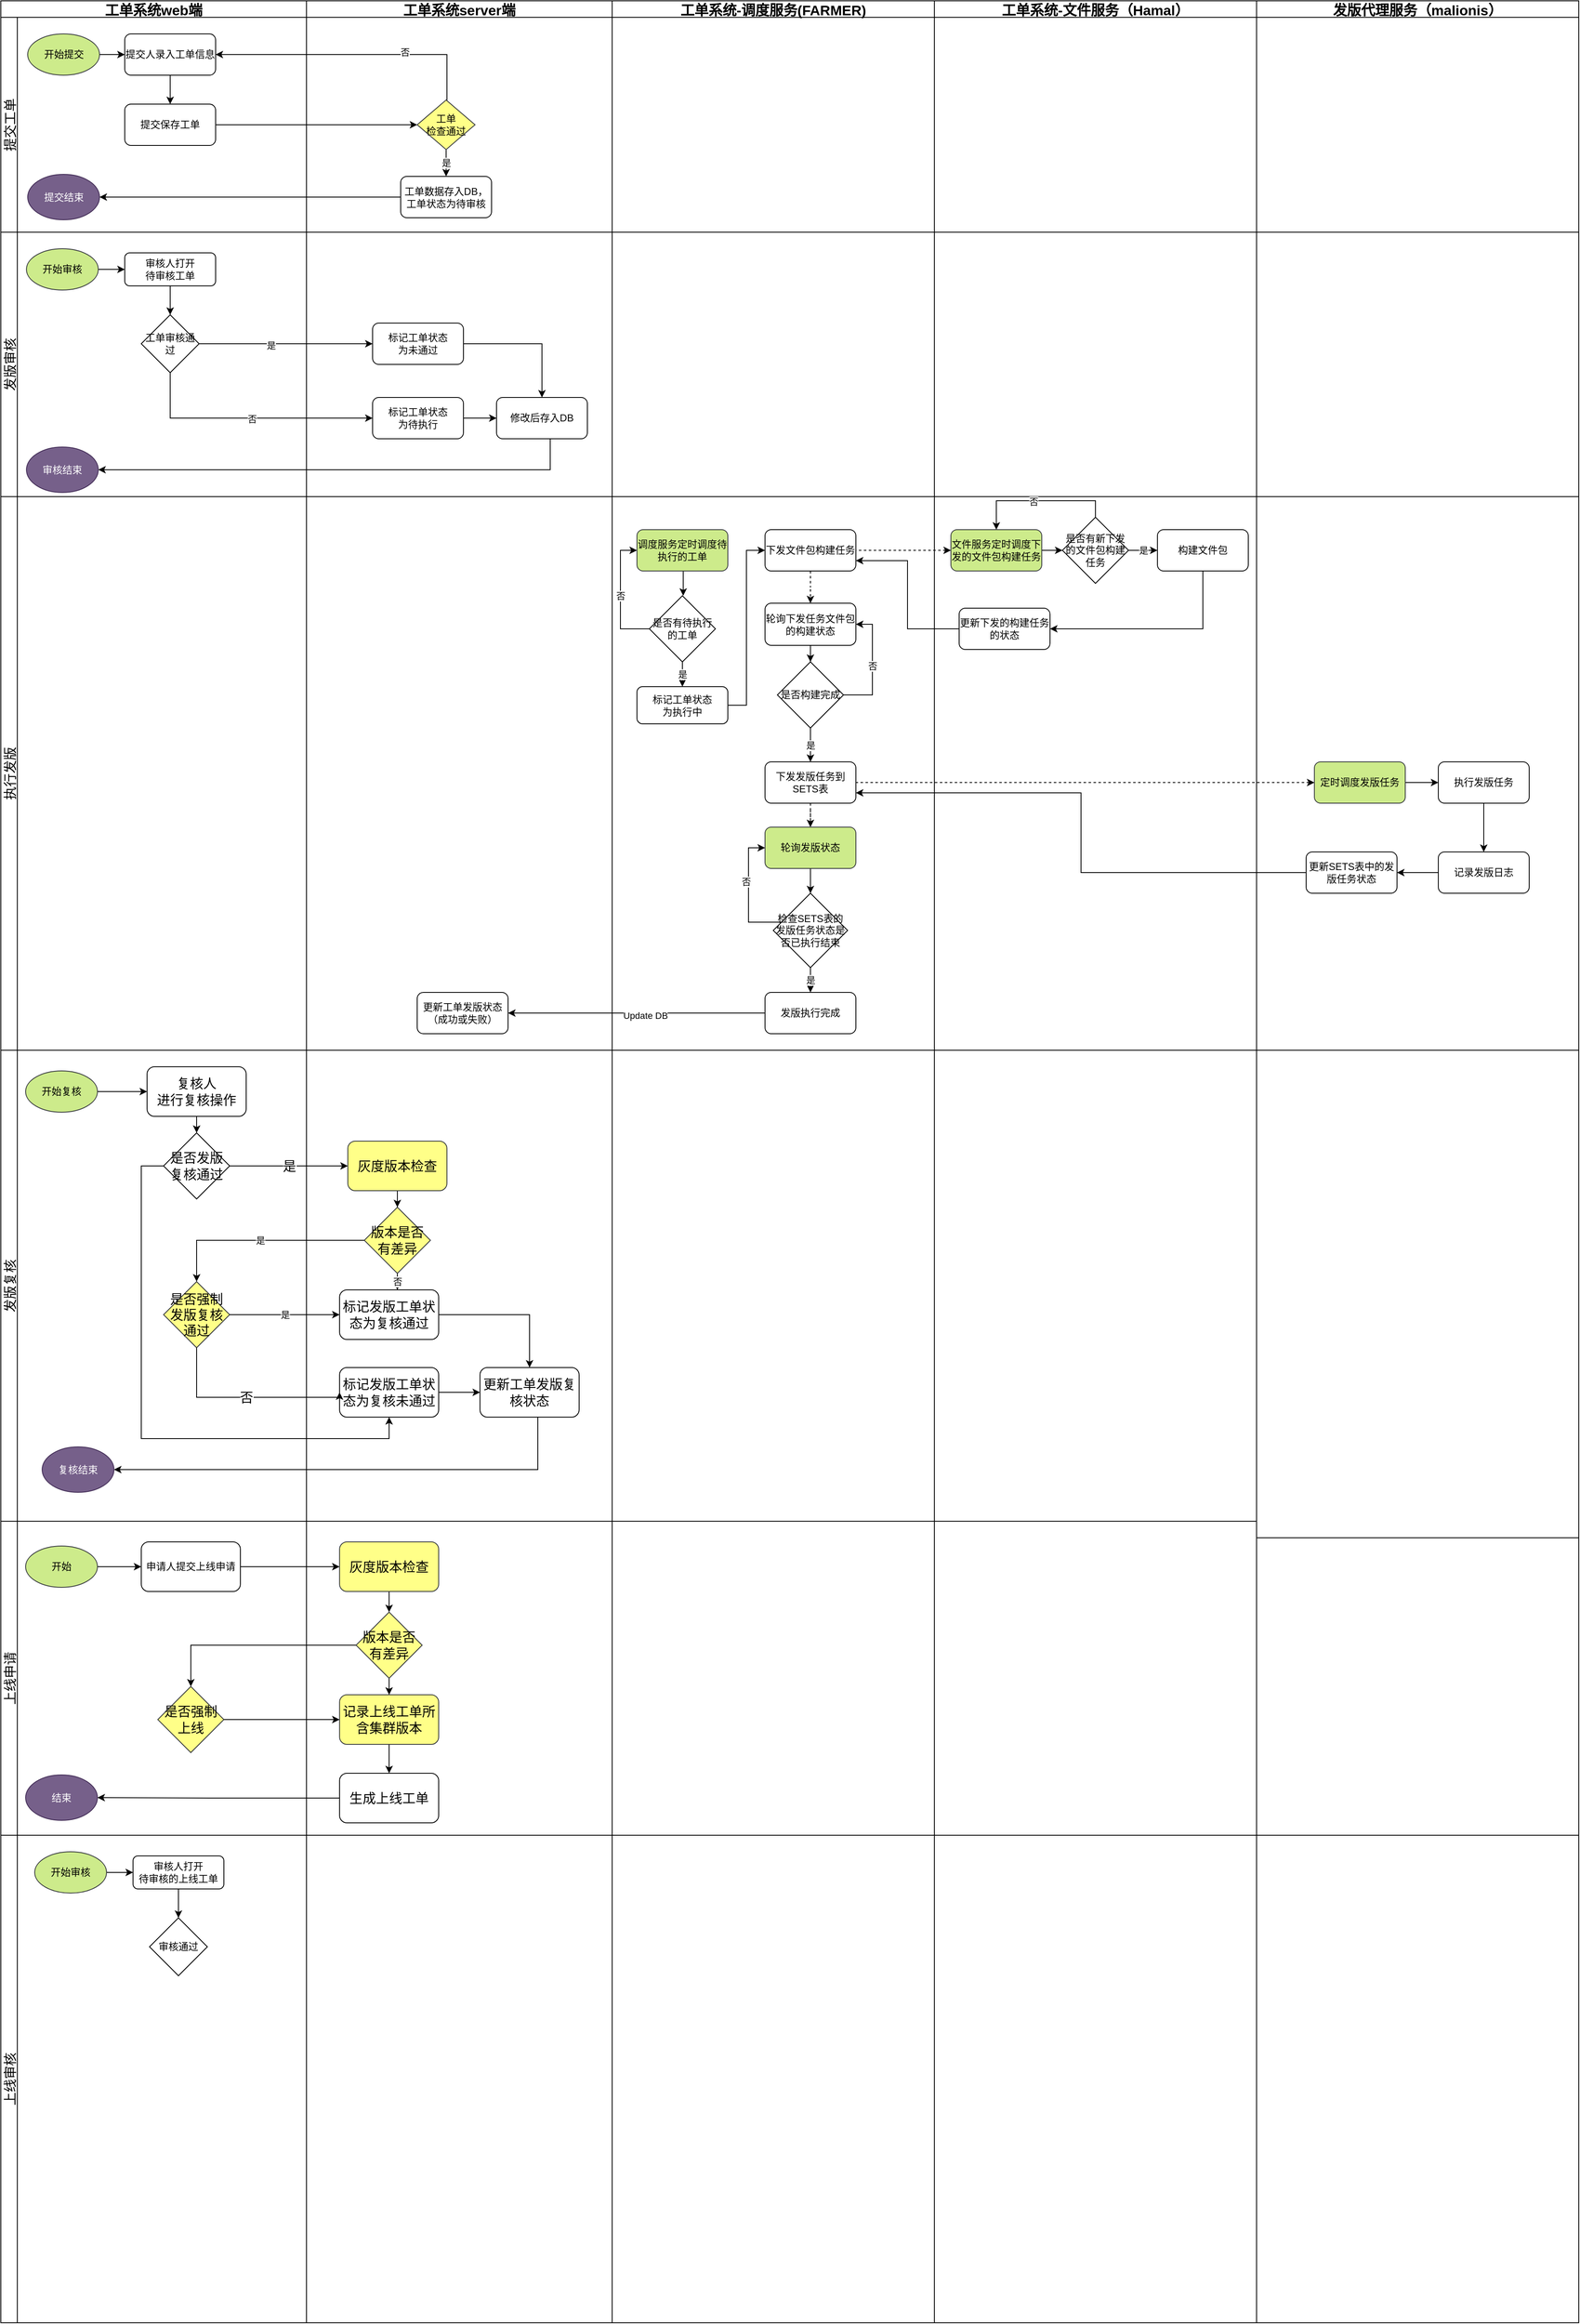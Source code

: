 <mxfile version="20.3.3" type="github">
  <diagram id="n53V0-UhPjgtem-jmb5G" name="第 1 页">
    <mxGraphModel dx="1503" dy="828" grid="1" gridSize="10" guides="1" tooltips="1" connect="1" arrows="1" fold="1" page="1" pageScale="1" pageWidth="827" pageHeight="1169" math="0" shadow="0">
      <root>
        <mxCell id="0" />
        <mxCell id="1" parent="0" />
        <mxCell id="-kGAtnwoqszsTnGILX-w-26" value="工单系统web端" style="swimlane;childLayout=stackLayout;resizeParent=1;resizeParentMax=0;horizontal=1;startSize=20;horizontalStack=0;fillColor=none;gradientColor=none;fontStyle=1;fontSize=17;" parent="1" vertex="1">
          <mxGeometry x="10" y="70" width="370" height="2810" as="geometry">
            <mxRectangle x="10" y="70" width="160" height="30" as="alternateBounds" />
          </mxGeometry>
        </mxCell>
        <mxCell id="-kGAtnwoqszsTnGILX-w-27" value="提交工单" style="swimlane;startSize=20;horizontal=0;fillColor=none;gradientColor=none;fontSize=16;fontStyle=0" parent="-kGAtnwoqszsTnGILX-w-26" vertex="1">
          <mxGeometry y="20" width="370" height="260" as="geometry" />
        </mxCell>
        <mxCell id="-kGAtnwoqszsTnGILX-w-62" value="提交保存工单" style="rounded=1;whiteSpace=wrap;html=1;fillColor=none;gradientColor=none;" parent="-kGAtnwoqszsTnGILX-w-27" vertex="1">
          <mxGeometry x="150" y="105" width="110" height="50" as="geometry" />
        </mxCell>
        <mxCell id="-kGAtnwoqszsTnGILX-w-72" style="edgeStyle=orthogonalEdgeStyle;rounded=0;orthogonalLoop=1;jettySize=auto;html=1;entryX=0.5;entryY=0;entryDx=0;entryDy=0;" parent="-kGAtnwoqszsTnGILX-w-27" source="-kGAtnwoqszsTnGILX-w-70" target="-kGAtnwoqszsTnGILX-w-62" edge="1">
          <mxGeometry relative="1" as="geometry" />
        </mxCell>
        <mxCell id="-kGAtnwoqszsTnGILX-w-70" value="提交人录入工单信息" style="rounded=1;whiteSpace=wrap;html=1;fillColor=none;gradientColor=none;" parent="-kGAtnwoqszsTnGILX-w-27" vertex="1">
          <mxGeometry x="150" y="20" width="110" height="50" as="geometry" />
        </mxCell>
        <mxCell id="-kGAtnwoqszsTnGILX-w-104" value="提交结束" style="strokeWidth=1;html=1;shape=mxgraph.flowchart.start_1;whiteSpace=wrap;strokeColor=#432D57;fillColor=#76608a;fontColor=#ffffff;" parent="-kGAtnwoqszsTnGILX-w-27" vertex="1">
          <mxGeometry x="32.5" y="190" width="87" height="55" as="geometry" />
        </mxCell>
        <mxCell id="gG1rawxMJscciwoJlw1L-44" style="edgeStyle=orthogonalEdgeStyle;rounded=0;orthogonalLoop=1;jettySize=auto;html=1;entryX=0;entryY=0.5;entryDx=0;entryDy=0;" edge="1" parent="-kGAtnwoqszsTnGILX-w-27" source="-kGAtnwoqszsTnGILX-w-105" target="-kGAtnwoqszsTnGILX-w-70">
          <mxGeometry relative="1" as="geometry" />
        </mxCell>
        <mxCell id="-kGAtnwoqszsTnGILX-w-105" value="开始提交" style="ellipse;whiteSpace=wrap;html=1;strokeColor=#36393d;strokeWidth=1;fillColor=#cdeb8b;" parent="-kGAtnwoqszsTnGILX-w-27" vertex="1">
          <mxGeometry x="32.5" y="20" width="87" height="50" as="geometry" />
        </mxCell>
        <mxCell id="-kGAtnwoqszsTnGILX-w-28" value="发版审核" style="swimlane;startSize=20;horizontal=0;fillColor=none;gradientColor=none;fontSize=16;fontStyle=0" parent="-kGAtnwoqszsTnGILX-w-26" vertex="1">
          <mxGeometry y="280" width="370" height="320" as="geometry" />
        </mxCell>
        <mxCell id="-kGAtnwoqszsTnGILX-w-99" style="edgeStyle=orthogonalEdgeStyle;rounded=0;orthogonalLoop=1;jettySize=auto;html=1;" parent="-kGAtnwoqszsTnGILX-w-28" source="-kGAtnwoqszsTnGILX-w-97" target="-kGAtnwoqszsTnGILX-w-98" edge="1">
          <mxGeometry relative="1" as="geometry" />
        </mxCell>
        <mxCell id="-kGAtnwoqszsTnGILX-w-97" value="审核人打开&lt;br&gt;待审核工单" style="rounded=1;whiteSpace=wrap;html=1;fillColor=none;gradientColor=none;" parent="-kGAtnwoqszsTnGILX-w-28" vertex="1">
          <mxGeometry x="150" y="25" width="110" height="40" as="geometry" />
        </mxCell>
        <mxCell id="-kGAtnwoqszsTnGILX-w-98" value="工单审核通过" style="strokeWidth=1;html=1;shape=mxgraph.flowchart.decision;whiteSpace=wrap;fillColor=none;gradientColor=none;strokeColor=default;" parent="-kGAtnwoqszsTnGILX-w-28" vertex="1">
          <mxGeometry x="170" y="100" width="70" height="70" as="geometry" />
        </mxCell>
        <mxCell id="gG1rawxMJscciwoJlw1L-43" style="edgeStyle=orthogonalEdgeStyle;rounded=0;orthogonalLoop=1;jettySize=auto;html=1;entryX=0;entryY=0.5;entryDx=0;entryDy=0;" edge="1" parent="-kGAtnwoqszsTnGILX-w-28" source="-kGAtnwoqszsTnGILX-w-109" target="-kGAtnwoqszsTnGILX-w-97">
          <mxGeometry relative="1" as="geometry" />
        </mxCell>
        <mxCell id="-kGAtnwoqszsTnGILX-w-109" value="开始审核" style="ellipse;whiteSpace=wrap;html=1;strokeColor=#36393d;strokeWidth=1;fillColor=#cdeb8b;" parent="-kGAtnwoqszsTnGILX-w-28" vertex="1">
          <mxGeometry x="31" y="20" width="87" height="50" as="geometry" />
        </mxCell>
        <mxCell id="-kGAtnwoqszsTnGILX-w-111" value="审核结束" style="strokeWidth=1;html=1;shape=mxgraph.flowchart.start_1;whiteSpace=wrap;strokeColor=#432D57;fillColor=#76608a;fontColor=#ffffff;" parent="-kGAtnwoqszsTnGILX-w-28" vertex="1">
          <mxGeometry x="31" y="260" width="87" height="55" as="geometry" />
        </mxCell>
        <mxCell id="-kGAtnwoqszsTnGILX-w-29" value="执行发版" style="swimlane;startSize=20;horizontal=0;fillColor=none;gradientColor=none;fontSize=16;fontStyle=0" parent="-kGAtnwoqszsTnGILX-w-26" vertex="1">
          <mxGeometry y="600" width="370" height="670" as="geometry" />
        </mxCell>
        <mxCell id="-kGAtnwoqszsTnGILX-w-30" value="发版复核" style="swimlane;startSize=20;horizontal=0;fillColor=none;gradientColor=none;fontStyle=0;fontSize=16;" parent="-kGAtnwoqszsTnGILX-w-26" vertex="1">
          <mxGeometry y="1270" width="370" height="570" as="geometry">
            <mxRectangle y="1380" width="370" height="30" as="alternateBounds" />
          </mxGeometry>
        </mxCell>
        <mxCell id="gG1rawxMJscciwoJlw1L-47" style="edgeStyle=orthogonalEdgeStyle;rounded=0;orthogonalLoop=1;jettySize=auto;html=1;entryX=0;entryY=0.5;entryDx=0;entryDy=0;" edge="1" parent="-kGAtnwoqszsTnGILX-w-30" source="-kGAtnwoqszsTnGILX-w-246" target="-kGAtnwoqszsTnGILX-w-247">
          <mxGeometry relative="1" as="geometry" />
        </mxCell>
        <mxCell id="-kGAtnwoqszsTnGILX-w-246" value="开始复核" style="ellipse;whiteSpace=wrap;html=1;strokeColor=#36393d;strokeWidth=1;fillColor=#cdeb8b;" parent="-kGAtnwoqszsTnGILX-w-30" vertex="1">
          <mxGeometry x="30" y="25" width="87" height="50" as="geometry" />
        </mxCell>
        <mxCell id="gG1rawxMJscciwoJlw1L-48" style="edgeStyle=orthogonalEdgeStyle;rounded=0;orthogonalLoop=1;jettySize=auto;html=1;exitX=0.5;exitY=1;exitDx=0;exitDy=0;entryX=0.5;entryY=0;entryDx=0;entryDy=0;" edge="1" parent="-kGAtnwoqszsTnGILX-w-30" source="-kGAtnwoqszsTnGILX-w-247" target="-kGAtnwoqszsTnGILX-w-249">
          <mxGeometry relative="1" as="geometry" />
        </mxCell>
        <mxCell id="-kGAtnwoqszsTnGILX-w-247" value="复核人&lt;br&gt;进行复核操作" style="rounded=1;whiteSpace=wrap;html=1;strokeColor=default;strokeWidth=1;fontSize=16;fillColor=none;gradientColor=none;" parent="-kGAtnwoqszsTnGILX-w-30" vertex="1">
          <mxGeometry x="177" y="20" width="120" height="60" as="geometry" />
        </mxCell>
        <mxCell id="-kGAtnwoqszsTnGILX-w-249" value="是否发版复核通过" style="rhombus;whiteSpace=wrap;html=1;strokeColor=default;strokeWidth=1;fontSize=16;fillColor=none;gradientColor=none;" parent="-kGAtnwoqszsTnGILX-w-30" vertex="1">
          <mxGeometry x="197" y="100" width="80" height="80" as="geometry" />
        </mxCell>
        <mxCell id="-kGAtnwoqszsTnGILX-w-257" value="复核结束" style="strokeWidth=1;html=1;shape=mxgraph.flowchart.start_1;whiteSpace=wrap;strokeColor=#432D57;fillColor=#76608a;fontColor=#ffffff;" parent="-kGAtnwoqszsTnGILX-w-30" vertex="1">
          <mxGeometry x="50" y="480" width="87" height="55" as="geometry" />
        </mxCell>
        <mxCell id="-kGAtnwoqszsTnGILX-w-267" value="是否强制发版复核通过" style="rhombus;whiteSpace=wrap;html=1;strokeColor=#36393d;strokeWidth=1;fontSize=16;fillColor=#ffff88;" parent="-kGAtnwoqszsTnGILX-w-30" vertex="1">
          <mxGeometry x="197" y="280" width="80" height="80" as="geometry" />
        </mxCell>
        <mxCell id="-kGAtnwoqszsTnGILX-w-281" value="上线申请" style="swimlane;startSize=20;horizontal=0;fillColor=none;gradientColor=none;fontStyle=0;fontSize=16;" parent="-kGAtnwoqszsTnGILX-w-26" vertex="1">
          <mxGeometry y="1840" width="370" height="380" as="geometry" />
        </mxCell>
        <mxCell id="gG1rawxMJscciwoJlw1L-30" value="" style="edgeStyle=orthogonalEdgeStyle;rounded=0;orthogonalLoop=1;jettySize=auto;html=1;" edge="1" parent="-kGAtnwoqszsTnGILX-w-281" source="gG1rawxMJscciwoJlw1L-27" target="gG1rawxMJscciwoJlw1L-29">
          <mxGeometry relative="1" as="geometry" />
        </mxCell>
        <mxCell id="gG1rawxMJscciwoJlw1L-27" value="开始" style="ellipse;whiteSpace=wrap;html=1;strokeColor=#36393d;strokeWidth=1;fillColor=#cdeb8b;" vertex="1" parent="-kGAtnwoqszsTnGILX-w-281">
          <mxGeometry x="30" y="30" width="87" height="50" as="geometry" />
        </mxCell>
        <mxCell id="gG1rawxMJscciwoJlw1L-29" value="申请人提交上线申请" style="rounded=1;whiteSpace=wrap;html=1;strokeWidth=1;" vertex="1" parent="-kGAtnwoqszsTnGILX-w-281">
          <mxGeometry x="170" y="25" width="120" height="60" as="geometry" />
        </mxCell>
        <mxCell id="gG1rawxMJscciwoJlw1L-39" value="是否强制上线" style="rhombus;whiteSpace=wrap;html=1;strokeColor=#36393d;strokeWidth=1;fontSize=16;fillColor=#ffff88;" vertex="1" parent="-kGAtnwoqszsTnGILX-w-281">
          <mxGeometry x="190" y="200" width="80" height="80" as="geometry" />
        </mxCell>
        <mxCell id="gG1rawxMJscciwoJlw1L-42" value="结束" style="strokeWidth=1;html=1;shape=mxgraph.flowchart.start_1;whiteSpace=wrap;strokeColor=#432D57;fillColor=#76608a;fontColor=#ffffff;" vertex="1" parent="-kGAtnwoqszsTnGILX-w-281">
          <mxGeometry x="30" y="307" width="87" height="55" as="geometry" />
        </mxCell>
        <mxCell id="-kGAtnwoqszsTnGILX-w-282" value="上线审核" style="swimlane;startSize=20;horizontal=0;fillColor=none;gradientColor=none;fontStyle=0;fontSize=16;" parent="-kGAtnwoqszsTnGILX-w-26" vertex="1">
          <mxGeometry y="2220" width="370" height="590" as="geometry" />
        </mxCell>
        <mxCell id="gG1rawxMJscciwoJlw1L-57" style="edgeStyle=orthogonalEdgeStyle;rounded=0;orthogonalLoop=1;jettySize=auto;html=1;entryX=0.5;entryY=0;entryDx=0;entryDy=0;entryPerimeter=0;" edge="1" parent="-kGAtnwoqszsTnGILX-w-282" source="gG1rawxMJscciwoJlw1L-53" target="gG1rawxMJscciwoJlw1L-54">
          <mxGeometry relative="1" as="geometry" />
        </mxCell>
        <mxCell id="gG1rawxMJscciwoJlw1L-53" value="审核人打开&lt;br&gt;待审核的上线工单" style="rounded=1;whiteSpace=wrap;html=1;fillColor=none;gradientColor=none;" vertex="1" parent="-kGAtnwoqszsTnGILX-w-282">
          <mxGeometry x="160" y="25" width="110" height="40" as="geometry" />
        </mxCell>
        <mxCell id="gG1rawxMJscciwoJlw1L-54" value="审核通过" style="strokeWidth=1;html=1;shape=mxgraph.flowchart.decision;whiteSpace=wrap;fillColor=none;gradientColor=none;strokeColor=default;" vertex="1" parent="-kGAtnwoqszsTnGILX-w-282">
          <mxGeometry x="180" y="100" width="70" height="70" as="geometry" />
        </mxCell>
        <mxCell id="gG1rawxMJscciwoJlw1L-56" style="edgeStyle=orthogonalEdgeStyle;rounded=0;orthogonalLoop=1;jettySize=auto;html=1;entryX=0;entryY=0.5;entryDx=0;entryDy=0;" edge="1" parent="-kGAtnwoqszsTnGILX-w-282" source="gG1rawxMJscciwoJlw1L-55" target="gG1rawxMJscciwoJlw1L-53">
          <mxGeometry relative="1" as="geometry" />
        </mxCell>
        <mxCell id="gG1rawxMJscciwoJlw1L-55" value="开始审核" style="ellipse;whiteSpace=wrap;html=1;strokeColor=#36393d;strokeWidth=1;fillColor=#cdeb8b;" vertex="1" parent="-kGAtnwoqszsTnGILX-w-282">
          <mxGeometry x="41" y="20" width="87" height="50" as="geometry" />
        </mxCell>
        <mxCell id="-kGAtnwoqszsTnGILX-w-68" style="edgeStyle=orthogonalEdgeStyle;rounded=0;orthogonalLoop=1;jettySize=auto;html=1;entryX=0;entryY=0.5;entryDx=0;entryDy=0;entryPerimeter=0;" parent="1" source="-kGAtnwoqszsTnGILX-w-62" target="-kGAtnwoqszsTnGILX-w-91" edge="1">
          <mxGeometry relative="1" as="geometry">
            <mxPoint x="510" y="295" as="targetPoint" />
          </mxGeometry>
        </mxCell>
        <mxCell id="-kGAtnwoqszsTnGILX-w-86" style="edgeStyle=orthogonalEdgeStyle;rounded=0;orthogonalLoop=1;jettySize=auto;html=1;entryX=1;entryY=0.5;entryDx=0;entryDy=0;exitX=0.5;exitY=0;exitDx=0;exitDy=0;exitPerimeter=0;" parent="1" source="-kGAtnwoqszsTnGILX-w-91" target="-kGAtnwoqszsTnGILX-w-70" edge="1">
          <mxGeometry relative="1" as="geometry">
            <mxPoint x="550" y="250" as="sourcePoint" />
            <Array as="points">
              <mxPoint x="550" y="205" />
            </Array>
          </mxGeometry>
        </mxCell>
        <mxCell id="-kGAtnwoqszsTnGILX-w-92" value="否" style="edgeLabel;html=1;align=center;verticalAlign=middle;resizable=0;points=[];" parent="-kGAtnwoqszsTnGILX-w-86" vertex="1" connectable="0">
          <mxGeometry x="-0.252" y="-3" relative="1" as="geometry">
            <mxPoint as="offset" />
          </mxGeometry>
        </mxCell>
        <mxCell id="-kGAtnwoqszsTnGILX-w-95" style="edgeStyle=orthogonalEdgeStyle;rounded=0;orthogonalLoop=1;jettySize=auto;html=1;entryX=1;entryY=0.5;entryDx=0;entryDy=0;entryPerimeter=0;" parent="1" source="-kGAtnwoqszsTnGILX-w-85" target="-kGAtnwoqszsTnGILX-w-104" edge="1">
          <mxGeometry relative="1" as="geometry">
            <mxPoint x="230" y="405" as="targetPoint" />
          </mxGeometry>
        </mxCell>
        <mxCell id="-kGAtnwoqszsTnGILX-w-101" style="edgeStyle=orthogonalEdgeStyle;rounded=0;orthogonalLoop=1;jettySize=auto;html=1;entryX=0;entryY=0.5;entryDx=0;entryDy=0;" parent="1" source="-kGAtnwoqszsTnGILX-w-98" target="-kGAtnwoqszsTnGILX-w-100" edge="1">
          <mxGeometry relative="1" as="geometry" />
        </mxCell>
        <mxCell id="-kGAtnwoqszsTnGILX-w-106" value="是" style="edgeLabel;html=1;align=center;verticalAlign=middle;resizable=0;points=[];" parent="-kGAtnwoqszsTnGILX-w-101" vertex="1" connectable="0">
          <mxGeometry x="-0.175" y="-2" relative="1" as="geometry">
            <mxPoint as="offset" />
          </mxGeometry>
        </mxCell>
        <mxCell id="-kGAtnwoqszsTnGILX-w-40" value="工单系统server端" style="swimlane;childLayout=stackLayout;resizeParent=1;resizeParentMax=0;horizontal=1;startSize=20;horizontalStack=0;fillColor=none;gradientColor=none;fontSize=17;" parent="1" vertex="1">
          <mxGeometry x="380" y="70" width="370" height="2810" as="geometry">
            <mxRectangle x="380" y="70" width="180" height="30" as="alternateBounds" />
          </mxGeometry>
        </mxCell>
        <mxCell id="-kGAtnwoqszsTnGILX-w-41" value="" style="swimlane;startSize=20;horizontal=0;fillColor=none;gradientColor=none;flipH=0;direction=east;swimlaneLine=0;" parent="-kGAtnwoqszsTnGILX-w-40" vertex="1">
          <mxGeometry y="20" width="370" height="260" as="geometry">
            <mxRectangle y="20" width="370" height="40" as="alternateBounds" />
          </mxGeometry>
        </mxCell>
        <mxCell id="-kGAtnwoqszsTnGILX-w-85" value="工单数据存入DB，工单状态为待审核" style="rounded=1;whiteSpace=wrap;html=1;fillColor=none;gradientColor=none;" parent="-kGAtnwoqszsTnGILX-w-41" vertex="1">
          <mxGeometry x="114" y="192.5" width="110" height="50" as="geometry" />
        </mxCell>
        <mxCell id="gG1rawxMJscciwoJlw1L-46" value="是" style="edgeStyle=orthogonalEdgeStyle;rounded=0;orthogonalLoop=1;jettySize=auto;html=1;entryX=0.5;entryY=0;entryDx=0;entryDy=0;" edge="1" parent="-kGAtnwoqszsTnGILX-w-41" source="-kGAtnwoqszsTnGILX-w-91" target="-kGAtnwoqszsTnGILX-w-85">
          <mxGeometry relative="1" as="geometry" />
        </mxCell>
        <mxCell id="-kGAtnwoqszsTnGILX-w-91" value="工单&lt;br&gt;检查通过" style="strokeWidth=1;html=1;shape=mxgraph.flowchart.decision;whiteSpace=wrap;fillColor=#ffff88;strokeColor=#36393d;" parent="-kGAtnwoqszsTnGILX-w-41" vertex="1">
          <mxGeometry x="134" y="100" width="70" height="60" as="geometry" />
        </mxCell>
        <mxCell id="-kGAtnwoqszsTnGILX-w-42" value="" style="swimlane;startSize=20;horizontal=0;fillColor=none;gradientColor=none;swimlaneLine=0;" parent="-kGAtnwoqszsTnGILX-w-40" vertex="1">
          <mxGeometry y="280" width="370" height="320" as="geometry" />
        </mxCell>
        <mxCell id="-kGAtnwoqszsTnGILX-w-114" style="edgeStyle=orthogonalEdgeStyle;rounded=0;orthogonalLoop=1;jettySize=auto;html=1;entryX=0.5;entryY=0;entryDx=0;entryDy=0;" parent="-kGAtnwoqszsTnGILX-w-42" source="-kGAtnwoqszsTnGILX-w-100" target="-kGAtnwoqszsTnGILX-w-113" edge="1">
          <mxGeometry relative="1" as="geometry" />
        </mxCell>
        <mxCell id="-kGAtnwoqszsTnGILX-w-100" value="标记工单状态&lt;br&gt;为未通过" style="rounded=1;whiteSpace=wrap;html=1;fillColor=none;gradientColor=none;" parent="-kGAtnwoqszsTnGILX-w-42" vertex="1">
          <mxGeometry x="80" y="110" width="110" height="50" as="geometry" />
        </mxCell>
        <mxCell id="-kGAtnwoqszsTnGILX-w-115" style="edgeStyle=orthogonalEdgeStyle;rounded=0;orthogonalLoop=1;jettySize=auto;html=1;entryX=0;entryY=0.5;entryDx=0;entryDy=0;" parent="-kGAtnwoqszsTnGILX-w-42" source="-kGAtnwoqszsTnGILX-w-102" target="-kGAtnwoqszsTnGILX-w-113" edge="1">
          <mxGeometry relative="1" as="geometry" />
        </mxCell>
        <mxCell id="-kGAtnwoqszsTnGILX-w-102" value="标记工单状态&lt;br&gt;为待执行" style="rounded=1;whiteSpace=wrap;html=1;fillColor=none;gradientColor=none;" parent="-kGAtnwoqszsTnGILX-w-42" vertex="1">
          <mxGeometry x="80" y="200" width="110" height="50" as="geometry" />
        </mxCell>
        <mxCell id="-kGAtnwoqszsTnGILX-w-113" value="修改后存入DB" style="rounded=1;whiteSpace=wrap;html=1;fillColor=none;gradientColor=none;" parent="-kGAtnwoqszsTnGILX-w-42" vertex="1">
          <mxGeometry x="230" y="200" width="110" height="50" as="geometry" />
        </mxCell>
        <mxCell id="-kGAtnwoqszsTnGILX-w-43" value="" style="swimlane;startSize=20;horizontal=0;fillColor=none;gradientColor=none;swimlaneLine=0;" parent="-kGAtnwoqszsTnGILX-w-40" vertex="1">
          <mxGeometry y="600" width="370" height="670" as="geometry" />
        </mxCell>
        <mxCell id="gG1rawxMJscciwoJlw1L-49" value="更新工单发版状态（成功或失败）" style="rounded=1;whiteSpace=wrap;html=1;" vertex="1" parent="-kGAtnwoqszsTnGILX-w-43">
          <mxGeometry x="134" y="600" width="110" height="50" as="geometry" />
        </mxCell>
        <mxCell id="-kGAtnwoqszsTnGILX-w-44" style="swimlane;startSize=20;horizontal=0;fillColor=none;gradientColor=none;swimlaneLine=0;" parent="-kGAtnwoqszsTnGILX-w-40" vertex="1">
          <mxGeometry y="1270" width="370" height="570" as="geometry">
            <mxRectangle y="1380" width="370" height="40" as="alternateBounds" />
          </mxGeometry>
        </mxCell>
        <mxCell id="gG1rawxMJscciwoJlw1L-21" value="否" style="edgeStyle=orthogonalEdgeStyle;rounded=0;orthogonalLoop=1;jettySize=auto;html=1;entryX=0.583;entryY=0;entryDx=0;entryDy=0;entryPerimeter=0;" edge="1" parent="-kGAtnwoqszsTnGILX-w-44" source="-kGAtnwoqszsTnGILX-w-262" target="gG1rawxMJscciwoJlw1L-12">
          <mxGeometry relative="1" as="geometry" />
        </mxCell>
        <mxCell id="-kGAtnwoqszsTnGILX-w-262" value="版本是否&lt;br&gt;有差异" style="rhombus;whiteSpace=wrap;html=1;strokeColor=#36393d;strokeWidth=1;fontSize=16;fillColor=#ffff88;" parent="-kGAtnwoqszsTnGILX-w-44" vertex="1">
          <mxGeometry x="70" y="190" width="80" height="80" as="geometry" />
        </mxCell>
        <mxCell id="gG1rawxMJscciwoJlw1L-19" style="edgeStyle=orthogonalEdgeStyle;rounded=0;orthogonalLoop=1;jettySize=auto;html=1;entryX=0.5;entryY=0;entryDx=0;entryDy=0;" edge="1" parent="-kGAtnwoqszsTnGILX-w-44" source="-kGAtnwoqszsTnGILX-w-264" target="-kGAtnwoqszsTnGILX-w-262">
          <mxGeometry relative="1" as="geometry" />
        </mxCell>
        <mxCell id="-kGAtnwoqszsTnGILX-w-264" value="灰度版本检查" style="rounded=1;whiteSpace=wrap;html=1;strokeColor=#36393d;strokeWidth=1;fontSize=16;fillColor=#ffff88;" parent="-kGAtnwoqszsTnGILX-w-44" vertex="1">
          <mxGeometry x="50" y="110" width="120" height="60" as="geometry" />
        </mxCell>
        <mxCell id="gG1rawxMJscciwoJlw1L-24" style="edgeStyle=orthogonalEdgeStyle;rounded=0;orthogonalLoop=1;jettySize=auto;html=1;entryX=0;entryY=0.5;entryDx=0;entryDy=0;" edge="1" parent="-kGAtnwoqszsTnGILX-w-44" source="-kGAtnwoqszsTnGILX-w-279" target="gG1rawxMJscciwoJlw1L-22">
          <mxGeometry relative="1" as="geometry" />
        </mxCell>
        <mxCell id="-kGAtnwoqszsTnGILX-w-279" value="标记发版工单状态为复核未通过" style="rounded=1;whiteSpace=wrap;html=1;strokeColor=default;strokeWidth=1;fontSize=16;fillColor=none;gradientColor=none;" parent="-kGAtnwoqszsTnGILX-w-44" vertex="1">
          <mxGeometry x="40" y="384" width="120" height="60" as="geometry" />
        </mxCell>
        <mxCell id="gG1rawxMJscciwoJlw1L-25" style="edgeStyle=orthogonalEdgeStyle;rounded=0;orthogonalLoop=1;jettySize=auto;html=1;entryX=0.5;entryY=0;entryDx=0;entryDy=0;" edge="1" parent="-kGAtnwoqszsTnGILX-w-44" source="gG1rawxMJscciwoJlw1L-12" target="gG1rawxMJscciwoJlw1L-22">
          <mxGeometry relative="1" as="geometry" />
        </mxCell>
        <mxCell id="gG1rawxMJscciwoJlw1L-12" value="标记发版工单状态为复核通过" style="rounded=1;whiteSpace=wrap;html=1;strokeColor=default;strokeWidth=1;fontSize=16;fillColor=none;gradientColor=none;" vertex="1" parent="-kGAtnwoqszsTnGILX-w-44">
          <mxGeometry x="40" y="290" width="120" height="60" as="geometry" />
        </mxCell>
        <mxCell id="gG1rawxMJscciwoJlw1L-22" value="更新工单发版复核状态" style="rounded=1;whiteSpace=wrap;html=1;strokeColor=default;strokeWidth=1;fontSize=16;fillColor=none;gradientColor=none;" vertex="1" parent="-kGAtnwoqszsTnGILX-w-44">
          <mxGeometry x="210" y="384" width="120" height="60" as="geometry" />
        </mxCell>
        <mxCell id="gG1rawxMJscciwoJlw1L-4" style="swimlane;startSize=20;horizontal=0;fillColor=none;gradientColor=none;swimlaneLine=0;" vertex="1" parent="-kGAtnwoqszsTnGILX-w-40">
          <mxGeometry y="1840" width="370" height="380" as="geometry">
            <mxRectangle y="1380" width="370" height="40" as="alternateBounds" />
          </mxGeometry>
        </mxCell>
        <mxCell id="gG1rawxMJscciwoJlw1L-36" style="edgeStyle=orthogonalEdgeStyle;rounded=0;orthogonalLoop=1;jettySize=auto;html=1;entryX=0.5;entryY=0;entryDx=0;entryDy=0;" edge="1" parent="gG1rawxMJscciwoJlw1L-4" source="gG1rawxMJscciwoJlw1L-31" target="gG1rawxMJscciwoJlw1L-33">
          <mxGeometry relative="1" as="geometry" />
        </mxCell>
        <mxCell id="gG1rawxMJscciwoJlw1L-31" value="灰度版本检查" style="rounded=1;whiteSpace=wrap;html=1;strokeColor=#36393d;strokeWidth=1;fontSize=16;fillColor=#ffff88;" vertex="1" parent="gG1rawxMJscciwoJlw1L-4">
          <mxGeometry x="40" y="25" width="120" height="60" as="geometry" />
        </mxCell>
        <mxCell id="gG1rawxMJscciwoJlw1L-37" style="edgeStyle=orthogonalEdgeStyle;rounded=0;orthogonalLoop=1;jettySize=auto;html=1;entryX=0.5;entryY=0;entryDx=0;entryDy=0;" edge="1" parent="gG1rawxMJscciwoJlw1L-4" source="gG1rawxMJscciwoJlw1L-33" target="gG1rawxMJscciwoJlw1L-34">
          <mxGeometry relative="1" as="geometry" />
        </mxCell>
        <mxCell id="gG1rawxMJscciwoJlw1L-33" value="版本是否&lt;br&gt;有差异" style="rhombus;whiteSpace=wrap;html=1;strokeColor=#36393d;strokeWidth=1;fontSize=16;fillColor=#ffff88;" vertex="1" parent="gG1rawxMJscciwoJlw1L-4">
          <mxGeometry x="60" y="110" width="80" height="80" as="geometry" />
        </mxCell>
        <mxCell id="gG1rawxMJscciwoJlw1L-38" style="edgeStyle=orthogonalEdgeStyle;rounded=0;orthogonalLoop=1;jettySize=auto;html=1;entryX=0.5;entryY=0;entryDx=0;entryDy=0;" edge="1" parent="gG1rawxMJscciwoJlw1L-4" source="gG1rawxMJscciwoJlw1L-34" target="gG1rawxMJscciwoJlw1L-35">
          <mxGeometry relative="1" as="geometry" />
        </mxCell>
        <mxCell id="gG1rawxMJscciwoJlw1L-34" value="记录上线工单所含集群版本" style="rounded=1;whiteSpace=wrap;html=1;strokeWidth=1;fontSize=16;fillColor=#ffff88;strokeColor=#36393d;" vertex="1" parent="gG1rawxMJscciwoJlw1L-4">
          <mxGeometry x="40" y="210" width="120" height="60" as="geometry" />
        </mxCell>
        <mxCell id="gG1rawxMJscciwoJlw1L-35" value="生成上线工单" style="rounded=1;whiteSpace=wrap;html=1;strokeWidth=1;fontSize=16;" vertex="1" parent="gG1rawxMJscciwoJlw1L-4">
          <mxGeometry x="40" y="305" width="120" height="60" as="geometry" />
        </mxCell>
        <mxCell id="gG1rawxMJscciwoJlw1L-5" style="swimlane;startSize=20;horizontal=0;fillColor=none;gradientColor=none;swimlaneLine=0;" vertex="1" parent="-kGAtnwoqszsTnGILX-w-40">
          <mxGeometry y="2220" width="370" height="590" as="geometry">
            <mxRectangle y="1380" width="370" height="40" as="alternateBounds" />
          </mxGeometry>
        </mxCell>
        <mxCell id="-kGAtnwoqszsTnGILX-w-107" style="edgeStyle=orthogonalEdgeStyle;rounded=0;orthogonalLoop=1;jettySize=auto;html=1;entryX=0;entryY=0.5;entryDx=0;entryDy=0;exitX=0.5;exitY=1;exitDx=0;exitDy=0;exitPerimeter=0;" parent="1" source="-kGAtnwoqszsTnGILX-w-98" target="-kGAtnwoqszsTnGILX-w-102" edge="1">
          <mxGeometry relative="1" as="geometry">
            <Array as="points">
              <mxPoint x="215" y="575" />
            </Array>
          </mxGeometry>
        </mxCell>
        <mxCell id="-kGAtnwoqszsTnGILX-w-108" value="否" style="edgeLabel;html=1;align=center;verticalAlign=middle;resizable=0;points=[];" parent="-kGAtnwoqszsTnGILX-w-107" vertex="1" connectable="0">
          <mxGeometry x="0.026" y="-1" relative="1" as="geometry">
            <mxPoint as="offset" />
          </mxGeometry>
        </mxCell>
        <mxCell id="-kGAtnwoqszsTnGILX-w-118" style="edgeStyle=orthogonalEdgeStyle;rounded=0;orthogonalLoop=1;jettySize=auto;html=1;entryX=1;entryY=0.5;entryDx=0;entryDy=0;entryPerimeter=0;" parent="1" source="-kGAtnwoqszsTnGILX-w-113" edge="1" target="-kGAtnwoqszsTnGILX-w-111">
          <mxGeometry relative="1" as="geometry">
            <mxPoint x="222" y="750" as="targetPoint" />
            <Array as="points">
              <mxPoint x="675" y="638" />
            </Array>
          </mxGeometry>
        </mxCell>
        <mxCell id="-kGAtnwoqszsTnGILX-w-119" value="工单系统-调度服务(FARMER)" style="swimlane;childLayout=stackLayout;resizeParent=1;resizeParentMax=0;horizontal=1;startSize=20;horizontalStack=0;fillColor=none;gradientColor=none;fontSize=17;" parent="1" vertex="1">
          <mxGeometry x="750" y="70" width="390" height="2810" as="geometry" />
        </mxCell>
        <mxCell id="-kGAtnwoqszsTnGILX-w-120" value="" style="swimlane;startSize=20;horizontal=0;fillColor=none;gradientColor=none;flipH=0;direction=east;swimlaneLine=0;" parent="-kGAtnwoqszsTnGILX-w-119" vertex="1">
          <mxGeometry y="20" width="390" height="260" as="geometry">
            <mxRectangle y="20" width="370" height="40" as="alternateBounds" />
          </mxGeometry>
        </mxCell>
        <mxCell id="-kGAtnwoqszsTnGILX-w-124" value="" style="swimlane;startSize=20;horizontal=0;fillColor=none;gradientColor=none;swimlaneLine=0;" parent="-kGAtnwoqszsTnGILX-w-119" vertex="1">
          <mxGeometry y="280" width="390" height="320" as="geometry" />
        </mxCell>
        <mxCell id="-kGAtnwoqszsTnGILX-w-130" value="" style="swimlane;startSize=20;horizontal=0;fillColor=none;gradientColor=none;swimlaneLine=0;" parent="-kGAtnwoqszsTnGILX-w-119" vertex="1">
          <mxGeometry y="600" width="390" height="670" as="geometry" />
        </mxCell>
        <mxCell id="-kGAtnwoqszsTnGILX-w-177" style="edgeStyle=orthogonalEdgeStyle;rounded=0;orthogonalLoop=1;jettySize=auto;html=1;entryX=0.5;entryY=0;entryDx=0;entryDy=0;exitX=0.5;exitY=1;exitDx=0;exitDy=0;" parent="-kGAtnwoqszsTnGILX-w-130" source="-kGAtnwoqszsTnGILX-w-133" edge="1">
          <mxGeometry relative="1" as="geometry">
            <mxPoint x="76" y="90" as="sourcePoint" />
            <mxPoint x="86" y="120" as="targetPoint" />
          </mxGeometry>
        </mxCell>
        <mxCell id="-kGAtnwoqszsTnGILX-w-133" value="调度服务定时调度待执行的工单" style="rounded=1;whiteSpace=wrap;html=1;fillColor=#cdeb8b;strokeColor=#36393d;" parent="-kGAtnwoqszsTnGILX-w-130" vertex="1">
          <mxGeometry x="30" y="40" width="110" height="50" as="geometry" />
        </mxCell>
        <mxCell id="-kGAtnwoqszsTnGILX-w-187" style="edgeStyle=orthogonalEdgeStyle;rounded=0;orthogonalLoop=1;jettySize=auto;html=1;entryX=0;entryY=0.5;entryDx=0;entryDy=0;" parent="-kGAtnwoqszsTnGILX-w-130" source="-kGAtnwoqszsTnGILX-w-134" target="-kGAtnwoqszsTnGILX-w-142" edge="1">
          <mxGeometry relative="1" as="geometry" />
        </mxCell>
        <mxCell id="-kGAtnwoqszsTnGILX-w-134" value="标记工单状态&lt;br&gt;为执行中" style="rounded=1;whiteSpace=wrap;html=1;fillColor=none;gradientColor=none;" parent="-kGAtnwoqszsTnGILX-w-130" vertex="1">
          <mxGeometry x="30" y="230" width="110" height="45" as="geometry" />
        </mxCell>
        <mxCell id="-kGAtnwoqszsTnGILX-w-191" style="edgeStyle=orthogonalEdgeStyle;rounded=0;orthogonalLoop=1;jettySize=auto;html=1;entryX=0.5;entryY=0;entryDx=0;entryDy=0;dashed=1;" parent="-kGAtnwoqszsTnGILX-w-130" source="-kGAtnwoqszsTnGILX-w-142" target="-kGAtnwoqszsTnGILX-w-189" edge="1">
          <mxGeometry relative="1" as="geometry" />
        </mxCell>
        <mxCell id="-kGAtnwoqszsTnGILX-w-142" value="下发文件包构建任务" style="rounded=1;whiteSpace=wrap;html=1;fillColor=none;gradientColor=none;" parent="-kGAtnwoqszsTnGILX-w-130" vertex="1">
          <mxGeometry x="185" y="40" width="110" height="50" as="geometry" />
        </mxCell>
        <mxCell id="-kGAtnwoqszsTnGILX-w-221" value="是" style="edgeStyle=orthogonalEdgeStyle;rounded=0;orthogonalLoop=1;jettySize=auto;html=1;entryX=0.5;entryY=0;entryDx=0;entryDy=0;" parent="-kGAtnwoqszsTnGILX-w-130" source="-kGAtnwoqszsTnGILX-w-144" target="-kGAtnwoqszsTnGILX-w-195" edge="1">
          <mxGeometry relative="1" as="geometry" />
        </mxCell>
        <mxCell id="-kGAtnwoqszsTnGILX-w-229" value="否" style="edgeStyle=orthogonalEdgeStyle;rounded=0;orthogonalLoop=1;jettySize=auto;html=1;entryX=1;entryY=0.5;entryDx=0;entryDy=0;startArrow=none;startFill=0;endArrow=classic;endFill=1;" parent="-kGAtnwoqszsTnGILX-w-130" source="-kGAtnwoqszsTnGILX-w-144" target="-kGAtnwoqszsTnGILX-w-189" edge="1">
          <mxGeometry relative="1" as="geometry">
            <Array as="points">
              <mxPoint x="315" y="240" />
              <mxPoint x="315" y="154" />
            </Array>
          </mxGeometry>
        </mxCell>
        <mxCell id="-kGAtnwoqszsTnGILX-w-144" value="是否构建完成" style="rhombus;whiteSpace=wrap;html=1;strokeColor=default;strokeWidth=1;fillColor=none;gradientColor=none;" parent="-kGAtnwoqszsTnGILX-w-130" vertex="1">
          <mxGeometry x="200" y="200" width="80" height="80" as="geometry" />
        </mxCell>
        <mxCell id="-kGAtnwoqszsTnGILX-w-176" value="否" style="edgeStyle=orthogonalEdgeStyle;rounded=0;orthogonalLoop=1;jettySize=auto;html=1;entryX=0;entryY=0.5;entryDx=0;entryDy=0;exitX=0;exitY=0.5;exitDx=0;exitDy=0;" parent="-kGAtnwoqszsTnGILX-w-130" source="-kGAtnwoqszsTnGILX-w-175" target="-kGAtnwoqszsTnGILX-w-133" edge="1">
          <mxGeometry relative="1" as="geometry">
            <Array as="points">
              <mxPoint x="10" y="160" />
              <mxPoint x="10" y="65" />
            </Array>
          </mxGeometry>
        </mxCell>
        <mxCell id="-kGAtnwoqszsTnGILX-w-186" value="是" style="edgeStyle=orthogonalEdgeStyle;rounded=0;orthogonalLoop=1;jettySize=auto;html=1;entryX=0.5;entryY=0;entryDx=0;entryDy=0;" parent="-kGAtnwoqszsTnGILX-w-130" source="-kGAtnwoqszsTnGILX-w-175" target="-kGAtnwoqszsTnGILX-w-134" edge="1">
          <mxGeometry relative="1" as="geometry" />
        </mxCell>
        <mxCell id="-kGAtnwoqszsTnGILX-w-175" value="是否有待执行的工单" style="rhombus;whiteSpace=wrap;html=1;strokeColor=default;strokeWidth=1;fillColor=none;gradientColor=none;" parent="-kGAtnwoqszsTnGILX-w-130" vertex="1">
          <mxGeometry x="45" y="120" width="80" height="80" as="geometry" />
        </mxCell>
        <mxCell id="-kGAtnwoqszsTnGILX-w-230" style="edgeStyle=orthogonalEdgeStyle;rounded=0;orthogonalLoop=1;jettySize=auto;html=1;entryX=0.5;entryY=0;entryDx=0;entryDy=0;startArrow=none;startFill=0;endArrow=classic;endFill=1;" parent="-kGAtnwoqszsTnGILX-w-130" source="-kGAtnwoqszsTnGILX-w-189" target="-kGAtnwoqszsTnGILX-w-144" edge="1">
          <mxGeometry relative="1" as="geometry" />
        </mxCell>
        <mxCell id="-kGAtnwoqszsTnGILX-w-189" value="轮询下发任务文件包的构建状态" style="rounded=1;whiteSpace=wrap;html=1;fillColor=none;gradientColor=none;" parent="-kGAtnwoqszsTnGILX-w-130" vertex="1">
          <mxGeometry x="185" y="129" width="110" height="51" as="geometry" />
        </mxCell>
        <mxCell id="-kGAtnwoqszsTnGILX-w-237" style="edgeStyle=orthogonalEdgeStyle;rounded=0;orthogonalLoop=1;jettySize=auto;html=1;entryX=0.5;entryY=0;entryDx=0;entryDy=0;startArrow=none;startFill=0;endArrow=classic;endFill=1;dashed=1;" parent="-kGAtnwoqszsTnGILX-w-130" source="-kGAtnwoqszsTnGILX-w-195" target="-kGAtnwoqszsTnGILX-w-236" edge="1">
          <mxGeometry relative="1" as="geometry" />
        </mxCell>
        <mxCell id="-kGAtnwoqszsTnGILX-w-195" value="下发发版任务到SETS表" style="rounded=1;whiteSpace=wrap;html=1;fillColor=none;gradientColor=none;" parent="-kGAtnwoqszsTnGILX-w-130" vertex="1">
          <mxGeometry x="185" y="321" width="110" height="50" as="geometry" />
        </mxCell>
        <mxCell id="-kGAtnwoqszsTnGILX-w-244" style="edgeStyle=orthogonalEdgeStyle;rounded=0;orthogonalLoop=1;jettySize=auto;html=1;entryX=0.5;entryY=0;entryDx=0;entryDy=0;startArrow=none;startFill=0;endArrow=classic;endFill=1;" parent="-kGAtnwoqszsTnGILX-w-130" source="-kGAtnwoqszsTnGILX-w-236" target="-kGAtnwoqszsTnGILX-w-240" edge="1">
          <mxGeometry relative="1" as="geometry" />
        </mxCell>
        <mxCell id="-kGAtnwoqszsTnGILX-w-236" value="轮询发版状态" style="rounded=1;whiteSpace=wrap;html=1;fillColor=#cdeb8b;strokeColor=#36393d;" parent="-kGAtnwoqszsTnGILX-w-130" vertex="1">
          <mxGeometry x="185" y="400" width="110" height="50" as="geometry" />
        </mxCell>
        <mxCell id="-kGAtnwoqszsTnGILX-w-241" style="edgeStyle=orthogonalEdgeStyle;rounded=0;orthogonalLoop=1;jettySize=auto;html=1;entryX=0;entryY=0.5;entryDx=0;entryDy=0;startArrow=none;startFill=0;endArrow=classic;endFill=1;" parent="-kGAtnwoqszsTnGILX-w-130" source="-kGAtnwoqszsTnGILX-w-240" target="-kGAtnwoqszsTnGILX-w-236" edge="1">
          <mxGeometry relative="1" as="geometry">
            <Array as="points">
              <mxPoint x="165" y="515" />
              <mxPoint x="165" y="425" />
            </Array>
          </mxGeometry>
        </mxCell>
        <mxCell id="-kGAtnwoqszsTnGILX-w-243" value="否" style="edgeLabel;html=1;align=center;verticalAlign=middle;resizable=0;points=[];" parent="-kGAtnwoqszsTnGILX-w-241" vertex="1" connectable="0">
          <mxGeometry x="0.185" y="3" relative="1" as="geometry">
            <mxPoint as="offset" />
          </mxGeometry>
        </mxCell>
        <mxCell id="-kGAtnwoqszsTnGILX-w-245" value="是" style="edgeStyle=orthogonalEdgeStyle;rounded=0;orthogonalLoop=1;jettySize=auto;html=1;entryX=0.5;entryY=0;entryDx=0;entryDy=0;startArrow=none;startFill=0;endArrow=classic;endFill=1;" parent="-kGAtnwoqszsTnGILX-w-130" source="-kGAtnwoqszsTnGILX-w-240" target="-kGAtnwoqszsTnGILX-w-242" edge="1">
          <mxGeometry relative="1" as="geometry" />
        </mxCell>
        <mxCell id="-kGAtnwoqszsTnGILX-w-240" value="检查SETS表的发版任务状态是否已执行结束" style="rhombus;whiteSpace=wrap;html=1;strokeColor=default;strokeWidth=1;fillColor=none;gradientColor=none;" parent="-kGAtnwoqszsTnGILX-w-130" vertex="1">
          <mxGeometry x="195" y="480" width="90" height="90" as="geometry" />
        </mxCell>
        <mxCell id="-kGAtnwoqszsTnGILX-w-242" value="发版执行完成" style="rounded=1;whiteSpace=wrap;html=1;" parent="-kGAtnwoqszsTnGILX-w-130" vertex="1">
          <mxGeometry x="185" y="600" width="110" height="50" as="geometry" />
        </mxCell>
        <mxCell id="-kGAtnwoqszsTnGILX-w-131" style="swimlane;startSize=20;horizontal=0;fillColor=none;gradientColor=none;swimlaneLine=0;" parent="-kGAtnwoqszsTnGILX-w-119" vertex="1">
          <mxGeometry y="1270" width="390" height="570" as="geometry" />
        </mxCell>
        <mxCell id="gG1rawxMJscciwoJlw1L-3" style="swimlane;startSize=20;horizontal=0;fillColor=none;gradientColor=none;swimlaneLine=0;" vertex="1" parent="-kGAtnwoqszsTnGILX-w-119">
          <mxGeometry y="1840" width="390" height="380" as="geometry" />
        </mxCell>
        <mxCell id="gG1rawxMJscciwoJlw1L-6" style="swimlane;startSize=20;horizontal=0;fillColor=none;gradientColor=none;swimlaneLine=0;" vertex="1" parent="-kGAtnwoqszsTnGILX-w-119">
          <mxGeometry y="2220" width="390" height="590" as="geometry" />
        </mxCell>
        <mxCell id="-kGAtnwoqszsTnGILX-w-147" value="工单系统-文件服务（Hamal）" style="swimlane;childLayout=stackLayout;resizeParent=1;resizeParentMax=0;horizontal=1;startSize=20;horizontalStack=0;fillColor=none;gradientColor=none;fontSize=17;" parent="1" vertex="1">
          <mxGeometry x="1140" y="70" width="390" height="2810" as="geometry" />
        </mxCell>
        <mxCell id="-kGAtnwoqszsTnGILX-w-148" value="" style="swimlane;startSize=20;horizontal=0;fillColor=none;gradientColor=none;flipH=0;direction=east;swimlaneLine=0;" parent="-kGAtnwoqszsTnGILX-w-147" vertex="1">
          <mxGeometry y="20" width="390" height="260" as="geometry">
            <mxRectangle y="20" width="370" height="40" as="alternateBounds" />
          </mxGeometry>
        </mxCell>
        <mxCell id="-kGAtnwoqszsTnGILX-w-149" value="" style="swimlane;startSize=20;horizontal=0;fillColor=none;gradientColor=none;swimlaneLine=0;" parent="-kGAtnwoqszsTnGILX-w-147" vertex="1">
          <mxGeometry y="280" width="390" height="320" as="geometry" />
        </mxCell>
        <mxCell id="-kGAtnwoqszsTnGILX-w-150" value="" style="swimlane;startSize=20;horizontal=0;fillColor=none;gradientColor=none;swimlaneLine=0;" parent="-kGAtnwoqszsTnGILX-w-147" vertex="1">
          <mxGeometry y="600" width="390" height="670" as="geometry" />
        </mxCell>
        <mxCell id="-kGAtnwoqszsTnGILX-w-215" style="edgeStyle=orthogonalEdgeStyle;rounded=0;orthogonalLoop=1;jettySize=auto;html=1;entryX=0;entryY=0.5;entryDx=0;entryDy=0;" parent="-kGAtnwoqszsTnGILX-w-150" source="-kGAtnwoqszsTnGILX-w-163" target="-kGAtnwoqszsTnGILX-w-166" edge="1">
          <mxGeometry relative="1" as="geometry" />
        </mxCell>
        <mxCell id="-kGAtnwoqszsTnGILX-w-163" value="文件服务定时调度下发的文件包构建任务" style="rounded=1;whiteSpace=wrap;html=1;fillColor=#cdeb8b;strokeColor=#36393d;" parent="-kGAtnwoqszsTnGILX-w-150" vertex="1">
          <mxGeometry x="20" y="40" width="110" height="50" as="geometry" />
        </mxCell>
        <mxCell id="-kGAtnwoqszsTnGILX-w-180" value="是" style="edgeStyle=orthogonalEdgeStyle;rounded=0;orthogonalLoop=1;jettySize=auto;html=1;entryX=0;entryY=0.5;entryDx=0;entryDy=0;" parent="-kGAtnwoqszsTnGILX-w-150" source="-kGAtnwoqszsTnGILX-w-166" target="-kGAtnwoqszsTnGILX-w-173" edge="1">
          <mxGeometry relative="1" as="geometry" />
        </mxCell>
        <mxCell id="-kGAtnwoqszsTnGILX-w-213" style="edgeStyle=orthogonalEdgeStyle;rounded=0;orthogonalLoop=1;jettySize=auto;html=1;entryX=0.5;entryY=0;entryDx=0;entryDy=0;exitX=0.5;exitY=0;exitDx=0;exitDy=0;" parent="-kGAtnwoqszsTnGILX-w-150" source="-kGAtnwoqszsTnGILX-w-166" target="-kGAtnwoqszsTnGILX-w-163" edge="1">
          <mxGeometry relative="1" as="geometry" />
        </mxCell>
        <mxCell id="-kGAtnwoqszsTnGILX-w-214" value="否" style="edgeLabel;html=1;align=center;verticalAlign=middle;resizable=0;points=[];" parent="-kGAtnwoqszsTnGILX-w-213" vertex="1" connectable="0">
          <mxGeometry x="0.084" y="1" relative="1" as="geometry">
            <mxPoint as="offset" />
          </mxGeometry>
        </mxCell>
        <mxCell id="-kGAtnwoqszsTnGILX-w-166" value="是否有新下发的文件包构建任务" style="rhombus;whiteSpace=wrap;html=1;strokeColor=default;strokeWidth=1;fillColor=none;gradientColor=none;" parent="-kGAtnwoqszsTnGILX-w-150" vertex="1">
          <mxGeometry x="155" y="25" width="80" height="80" as="geometry" />
        </mxCell>
        <mxCell id="-kGAtnwoqszsTnGILX-w-168" value="更新下发的构建任务的状态" style="rounded=1;whiteSpace=wrap;html=1;fillColor=none;gradientColor=none;" parent="-kGAtnwoqszsTnGILX-w-150" vertex="1">
          <mxGeometry x="30" y="135" width="110" height="50" as="geometry" />
        </mxCell>
        <mxCell id="-kGAtnwoqszsTnGILX-w-181" style="edgeStyle=orthogonalEdgeStyle;rounded=0;orthogonalLoop=1;jettySize=auto;html=1;exitX=0.5;exitY=1;exitDx=0;exitDy=0;entryX=1;entryY=0.5;entryDx=0;entryDy=0;" parent="-kGAtnwoqszsTnGILX-w-150" source="-kGAtnwoqszsTnGILX-w-173" target="-kGAtnwoqszsTnGILX-w-168" edge="1">
          <mxGeometry relative="1" as="geometry">
            <mxPoint x="260" y="160" as="targetPoint" />
            <Array as="points">
              <mxPoint x="325" y="160" />
              <mxPoint x="250" y="160" />
            </Array>
          </mxGeometry>
        </mxCell>
        <mxCell id="-kGAtnwoqszsTnGILX-w-173" value="构建文件包" style="rounded=1;whiteSpace=wrap;html=1;fillColor=none;gradientColor=none;" parent="-kGAtnwoqszsTnGILX-w-150" vertex="1">
          <mxGeometry x="270" y="40" width="110" height="50" as="geometry" />
        </mxCell>
        <mxCell id="-kGAtnwoqszsTnGILX-w-161" style="swimlane;startSize=20;horizontal=0;fillColor=none;gradientColor=none;swimlaneLine=0;" parent="-kGAtnwoqszsTnGILX-w-147" vertex="1">
          <mxGeometry y="1270" width="390" height="570" as="geometry" />
        </mxCell>
        <mxCell id="gG1rawxMJscciwoJlw1L-2" style="swimlane;startSize=20;horizontal=0;fillColor=none;gradientColor=none;swimlaneLine=0;" vertex="1" parent="-kGAtnwoqszsTnGILX-w-147">
          <mxGeometry y="1840" width="390" height="380" as="geometry" />
        </mxCell>
        <mxCell id="gG1rawxMJscciwoJlw1L-7" style="swimlane;startSize=20;horizontal=0;fillColor=none;gradientColor=none;swimlaneLine=0;" vertex="1" parent="-kGAtnwoqszsTnGILX-w-147">
          <mxGeometry y="2220" width="390" height="590" as="geometry" />
        </mxCell>
        <mxCell id="-kGAtnwoqszsTnGILX-w-198" value="发版代理服务（malionis）" style="swimlane;childLayout=stackLayout;resizeParent=1;resizeParentMax=0;horizontal=1;startSize=20;horizontalStack=0;fillColor=none;gradientColor=none;fontSize=17;" parent="1" vertex="1">
          <mxGeometry x="1530" y="70" width="390" height="2810" as="geometry" />
        </mxCell>
        <mxCell id="-kGAtnwoqszsTnGILX-w-199" value="" style="swimlane;startSize=20;horizontal=0;fillColor=none;gradientColor=none;flipH=0;direction=east;swimlaneLine=0;" parent="-kGAtnwoqszsTnGILX-w-198" vertex="1">
          <mxGeometry y="20" width="390" height="260" as="geometry">
            <mxRectangle y="20" width="370" height="40" as="alternateBounds" />
          </mxGeometry>
        </mxCell>
        <mxCell id="-kGAtnwoqszsTnGILX-w-200" value="" style="swimlane;startSize=20;horizontal=0;fillColor=none;gradientColor=none;swimlaneLine=0;" parent="-kGAtnwoqszsTnGILX-w-198" vertex="1">
          <mxGeometry y="280" width="390" height="320" as="geometry" />
        </mxCell>
        <mxCell id="-kGAtnwoqszsTnGILX-w-201" value="" style="swimlane;startSize=20;horizontal=0;fillColor=none;gradientColor=none;swimlaneLine=0;" parent="-kGAtnwoqszsTnGILX-w-198" vertex="1">
          <mxGeometry y="600" width="390" height="670" as="geometry" />
        </mxCell>
        <mxCell id="-kGAtnwoqszsTnGILX-w-231" style="edgeStyle=orthogonalEdgeStyle;rounded=0;orthogonalLoop=1;jettySize=auto;html=1;entryX=0;entryY=0.5;entryDx=0;entryDy=0;startArrow=none;startFill=0;endArrow=classic;endFill=1;" parent="-kGAtnwoqszsTnGILX-w-201" source="-kGAtnwoqszsTnGILX-w-211" target="-kGAtnwoqszsTnGILX-w-222" edge="1">
          <mxGeometry relative="1" as="geometry" />
        </mxCell>
        <mxCell id="-kGAtnwoqszsTnGILX-w-211" value="定时调度发版任务" style="rounded=1;whiteSpace=wrap;html=1;fillColor=#cdeb8b;strokeColor=#36393d;" parent="-kGAtnwoqszsTnGILX-w-201" vertex="1">
          <mxGeometry x="70" y="321" width="110" height="50" as="geometry" />
        </mxCell>
        <mxCell id="-kGAtnwoqszsTnGILX-w-232" style="edgeStyle=orthogonalEdgeStyle;rounded=0;orthogonalLoop=1;jettySize=auto;html=1;entryX=0.5;entryY=0;entryDx=0;entryDy=0;startArrow=none;startFill=0;endArrow=classic;endFill=1;" parent="-kGAtnwoqszsTnGILX-w-201" source="-kGAtnwoqszsTnGILX-w-222" target="-kGAtnwoqszsTnGILX-w-225" edge="1">
          <mxGeometry relative="1" as="geometry" />
        </mxCell>
        <mxCell id="-kGAtnwoqszsTnGILX-w-222" value="执行发版任务" style="rounded=1;whiteSpace=wrap;html=1;fillColor=none;gradientColor=none;" parent="-kGAtnwoqszsTnGILX-w-201" vertex="1">
          <mxGeometry x="220" y="321" width="110" height="50" as="geometry" />
        </mxCell>
        <mxCell id="-kGAtnwoqszsTnGILX-w-235" style="edgeStyle=orthogonalEdgeStyle;rounded=0;orthogonalLoop=1;jettySize=auto;html=1;entryX=1;entryY=0.5;entryDx=0;entryDy=0;startArrow=none;startFill=0;endArrow=classic;endFill=1;" parent="-kGAtnwoqszsTnGILX-w-201" source="-kGAtnwoqszsTnGILX-w-225" target="-kGAtnwoqszsTnGILX-w-233" edge="1">
          <mxGeometry relative="1" as="geometry" />
        </mxCell>
        <mxCell id="-kGAtnwoqszsTnGILX-w-225" value="记录发版日志" style="rounded=1;whiteSpace=wrap;html=1;fillColor=none;gradientColor=none;" parent="-kGAtnwoqszsTnGILX-w-201" vertex="1">
          <mxGeometry x="220" y="430" width="110" height="50" as="geometry" />
        </mxCell>
        <mxCell id="-kGAtnwoqszsTnGILX-w-233" value="更新SETS表中的发版任务状态" style="rounded=1;whiteSpace=wrap;html=1;fillColor=none;gradientColor=none;" parent="-kGAtnwoqszsTnGILX-w-201" vertex="1">
          <mxGeometry x="60" y="430" width="110" height="50" as="geometry" />
        </mxCell>
        <mxCell id="-kGAtnwoqszsTnGILX-w-210" style="swimlane;startSize=20;horizontal=0;fillColor=none;gradientColor=none;swimlaneLine=0;" parent="-kGAtnwoqszsTnGILX-w-198" vertex="1">
          <mxGeometry y="1270" width="390" height="590" as="geometry" />
        </mxCell>
        <mxCell id="gG1rawxMJscciwoJlw1L-1" style="swimlane;startSize=20;horizontal=0;fillColor=none;gradientColor=none;swimlaneLine=0;" vertex="1" parent="-kGAtnwoqszsTnGILX-w-198">
          <mxGeometry y="1860" width="390" height="360" as="geometry" />
        </mxCell>
        <mxCell id="gG1rawxMJscciwoJlw1L-8" style="swimlane;startSize=20;horizontal=0;fillColor=none;gradientColor=none;swimlaneLine=0;" vertex="1" parent="-kGAtnwoqszsTnGILX-w-198">
          <mxGeometry y="2220" width="390" height="590" as="geometry" />
        </mxCell>
        <mxCell id="-kGAtnwoqszsTnGILX-w-212" style="edgeStyle=orthogonalEdgeStyle;rounded=0;orthogonalLoop=1;jettySize=auto;html=1;entryX=1;entryY=0.5;entryDx=0;entryDy=0;dashed=1;startArrow=classic;startFill=1;endArrow=none;endFill=0;" parent="1" source="-kGAtnwoqszsTnGILX-w-163" target="-kGAtnwoqszsTnGILX-w-142" edge="1">
          <mxGeometry relative="1" as="geometry" />
        </mxCell>
        <mxCell id="-kGAtnwoqszsTnGILX-w-219" style="edgeStyle=orthogonalEdgeStyle;rounded=0;orthogonalLoop=1;jettySize=auto;html=1;entryX=1;entryY=0.5;entryDx=0;entryDy=0;dashed=1;endArrow=none;endFill=0;startArrow=classic;startFill=1;" parent="1" source="-kGAtnwoqszsTnGILX-w-211" target="-kGAtnwoqszsTnGILX-w-195" edge="1">
          <mxGeometry relative="1" as="geometry" />
        </mxCell>
        <mxCell id="-kGAtnwoqszsTnGILX-w-227" style="edgeStyle=orthogonalEdgeStyle;rounded=0;orthogonalLoop=1;jettySize=auto;html=1;entryX=1;entryY=0.75;entryDx=0;entryDy=0;startArrow=none;startFill=0;endArrow=classic;endFill=1;" parent="1" source="-kGAtnwoqszsTnGILX-w-168" target="-kGAtnwoqszsTnGILX-w-142" edge="1">
          <mxGeometry relative="1" as="geometry" />
        </mxCell>
        <mxCell id="-kGAtnwoqszsTnGILX-w-234" style="edgeStyle=orthogonalEdgeStyle;rounded=0;orthogonalLoop=1;jettySize=auto;html=1;entryX=1;entryY=0.75;entryDx=0;entryDy=0;startArrow=none;startFill=0;endArrow=classic;endFill=1;" parent="1" source="-kGAtnwoqszsTnGILX-w-233" target="-kGAtnwoqszsTnGILX-w-195" edge="1">
          <mxGeometry relative="1" as="geometry" />
        </mxCell>
        <mxCell id="-kGAtnwoqszsTnGILX-w-263" value="是" style="edgeStyle=orthogonalEdgeStyle;rounded=0;orthogonalLoop=1;jettySize=auto;html=1;entryX=0;entryY=0.5;entryDx=0;entryDy=0;fontSize=16;startArrow=none;startFill=0;endArrow=classic;endFill=1;" parent="1" source="-kGAtnwoqszsTnGILX-w-249" target="-kGAtnwoqszsTnGILX-w-264" edge="1">
          <mxGeometry relative="1" as="geometry" />
        </mxCell>
        <mxCell id="-kGAtnwoqszsTnGILX-w-280" value="否" style="edgeStyle=orthogonalEdgeStyle;rounded=0;orthogonalLoop=1;jettySize=auto;html=1;entryX=0;entryY=0.5;entryDx=0;entryDy=0;fontSize=16;startArrow=none;startFill=0;endArrow=classic;endFill=1;" parent="1" source="-kGAtnwoqszsTnGILX-w-267" target="-kGAtnwoqszsTnGILX-w-279" edge="1">
          <mxGeometry relative="1" as="geometry">
            <Array as="points">
              <mxPoint x="247" y="1760" />
              <mxPoint x="420" y="1760" />
            </Array>
          </mxGeometry>
        </mxCell>
        <mxCell id="gG1rawxMJscciwoJlw1L-17" value="是" style="edgeStyle=orthogonalEdgeStyle;rounded=0;orthogonalLoop=1;jettySize=auto;html=1;entryX=0.5;entryY=0;entryDx=0;entryDy=0;" edge="1" parent="1" source="-kGAtnwoqszsTnGILX-w-262" target="-kGAtnwoqszsTnGILX-w-267">
          <mxGeometry relative="1" as="geometry">
            <mxPoint x="290" y="1680" as="targetPoint" />
          </mxGeometry>
        </mxCell>
        <mxCell id="gG1rawxMJscciwoJlw1L-18" style="edgeStyle=orthogonalEdgeStyle;rounded=0;orthogonalLoop=1;jettySize=auto;html=1;entryX=0.5;entryY=1;entryDx=0;entryDy=0;exitX=0;exitY=0.5;exitDx=0;exitDy=0;" edge="1" parent="1" source="-kGAtnwoqszsTnGILX-w-249" target="-kGAtnwoqszsTnGILX-w-279">
          <mxGeometry relative="1" as="geometry">
            <Array as="points">
              <mxPoint x="180" y="1480" />
              <mxPoint x="180" y="1810" />
              <mxPoint x="480" y="1810" />
            </Array>
          </mxGeometry>
        </mxCell>
        <mxCell id="gG1rawxMJscciwoJlw1L-20" value="是" style="edgeStyle=orthogonalEdgeStyle;rounded=0;orthogonalLoop=1;jettySize=auto;html=1;entryX=0;entryY=0.5;entryDx=0;entryDy=0;" edge="1" parent="1" source="-kGAtnwoqszsTnGILX-w-267" target="gG1rawxMJscciwoJlw1L-12">
          <mxGeometry relative="1" as="geometry" />
        </mxCell>
        <mxCell id="gG1rawxMJscciwoJlw1L-26" style="edgeStyle=orthogonalEdgeStyle;rounded=0;orthogonalLoop=1;jettySize=auto;html=1;entryX=1;entryY=0.5;entryDx=0;entryDy=0;entryPerimeter=0;" edge="1" parent="1" source="gG1rawxMJscciwoJlw1L-22" target="-kGAtnwoqszsTnGILX-w-257">
          <mxGeometry relative="1" as="geometry">
            <Array as="points">
              <mxPoint x="660" y="1848" />
            </Array>
          </mxGeometry>
        </mxCell>
        <mxCell id="gG1rawxMJscciwoJlw1L-32" style="edgeStyle=orthogonalEdgeStyle;rounded=0;orthogonalLoop=1;jettySize=auto;html=1;entryX=0;entryY=0.5;entryDx=0;entryDy=0;" edge="1" parent="1" source="gG1rawxMJscciwoJlw1L-29" target="gG1rawxMJscciwoJlw1L-31">
          <mxGeometry relative="1" as="geometry" />
        </mxCell>
        <mxCell id="gG1rawxMJscciwoJlw1L-40" style="edgeStyle=orthogonalEdgeStyle;rounded=0;orthogonalLoop=1;jettySize=auto;html=1;" edge="1" parent="1" source="gG1rawxMJscciwoJlw1L-33" target="gG1rawxMJscciwoJlw1L-39">
          <mxGeometry relative="1" as="geometry" />
        </mxCell>
        <mxCell id="gG1rawxMJscciwoJlw1L-41" style="edgeStyle=orthogonalEdgeStyle;rounded=0;orthogonalLoop=1;jettySize=auto;html=1;entryX=0;entryY=0.5;entryDx=0;entryDy=0;" edge="1" parent="1" source="gG1rawxMJscciwoJlw1L-39" target="gG1rawxMJscciwoJlw1L-34">
          <mxGeometry relative="1" as="geometry" />
        </mxCell>
        <mxCell id="gG1rawxMJscciwoJlw1L-50" style="edgeStyle=orthogonalEdgeStyle;rounded=0;orthogonalLoop=1;jettySize=auto;html=1;entryX=1;entryY=0.5;entryDx=0;entryDy=0;" edge="1" parent="1" source="-kGAtnwoqszsTnGILX-w-242" target="gG1rawxMJscciwoJlw1L-49">
          <mxGeometry relative="1" as="geometry" />
        </mxCell>
        <mxCell id="gG1rawxMJscciwoJlw1L-51" value="Update DB" style="edgeLabel;html=1;align=center;verticalAlign=middle;resizable=0;points=[];" vertex="1" connectable="0" parent="gG1rawxMJscciwoJlw1L-50">
          <mxGeometry x="-0.068" y="3" relative="1" as="geometry">
            <mxPoint as="offset" />
          </mxGeometry>
        </mxCell>
        <mxCell id="gG1rawxMJscciwoJlw1L-52" style="edgeStyle=orthogonalEdgeStyle;rounded=0;orthogonalLoop=1;jettySize=auto;html=1;entryX=1;entryY=0.5;entryDx=0;entryDy=0;entryPerimeter=0;" edge="1" parent="1" source="gG1rawxMJscciwoJlw1L-35" target="gG1rawxMJscciwoJlw1L-42">
          <mxGeometry relative="1" as="geometry" />
        </mxCell>
      </root>
    </mxGraphModel>
  </diagram>
</mxfile>
